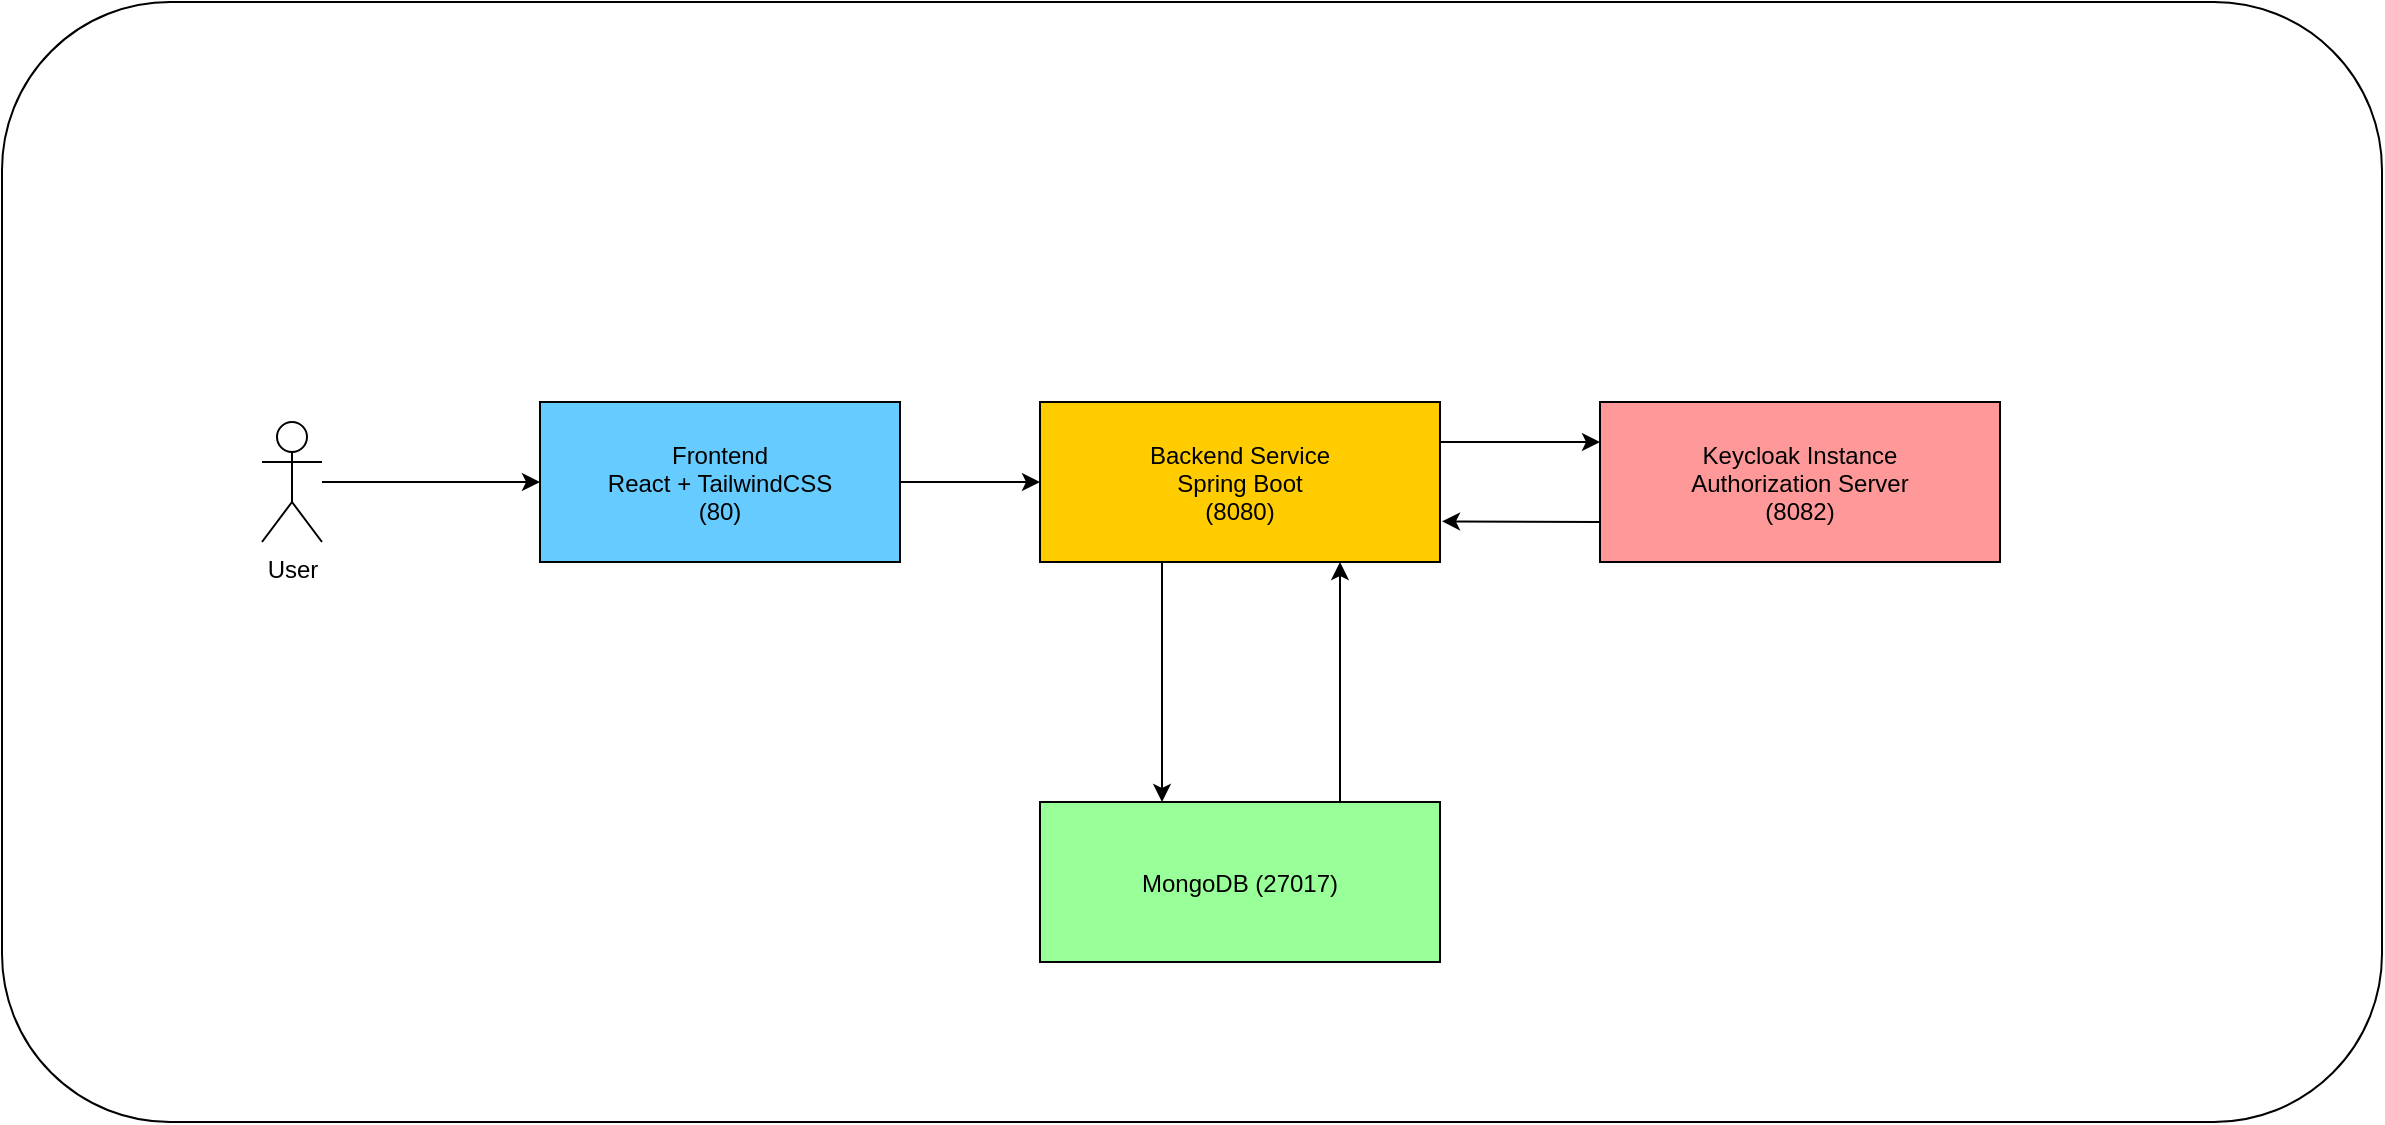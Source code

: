 <mxfile>
    <diagram id="be88aK_8NiFmp7I-nFF2" name="Page-1">
        <mxGraphModel dx="1581" dy="1719" grid="1" gridSize="10" guides="1" tooltips="1" connect="1" arrows="1" fold="1" page="1" pageScale="1" pageWidth="827" pageHeight="1169" math="0" shadow="0">
            <root>
                <mxCell id="0"/>
                <mxCell id="1" parent="0"/>
                <mxCell id="11" value="" style="rounded=1;whiteSpace=wrap;html=1;" parent="1" vertex="1">
                    <mxGeometry x="-290" y="-230" width="1190" height="560" as="geometry"/>
                </mxCell>
                <mxCell id="2" value="Backend Service &#xa;Spring Boot&#xa;(8080)" style="shape=rectangle;fillColor=#FFCC00;strokeColor=#000000;" parent="1" vertex="1">
                    <mxGeometry x="229" y="-30" width="200" height="80" as="geometry"/>
                </mxCell>
                <mxCell id="3" value="Frontend &#xa;React + TailwindCSS&#xa;(80)" style="shape=rectangle;fillColor=#66CCFF;strokeColor=#000000;" parent="1" vertex="1">
                    <mxGeometry x="-21" y="-30" width="180" height="80" as="geometry"/>
                </mxCell>
                <mxCell id="10" style="edgeStyle=none;html=1;exitX=0.75;exitY=0;exitDx=0;exitDy=0;entryX=0.75;entryY=1;entryDx=0;entryDy=0;" parent="1" source="4" target="2" edge="1">
                    <mxGeometry relative="1" as="geometry"/>
                </mxCell>
                <mxCell id="4" value="MongoDB (27017)" style="shape=rectangle;fillColor=#99FF99;strokeColor=#000000;" parent="1" vertex="1">
                    <mxGeometry x="229" y="170" width="200" height="80" as="geometry"/>
                </mxCell>
                <mxCell id="9" style="edgeStyle=none;html=1;exitX=0;exitY=0.75;exitDx=0;exitDy=0;" parent="1" source="5" edge="1">
                    <mxGeometry relative="1" as="geometry">
                        <mxPoint x="430" y="29.667" as="targetPoint"/>
                    </mxGeometry>
                </mxCell>
                <mxCell id="5" value="Keycloak Instance&#xa;Authorization Server&#xa;(8082)" style="shape=rectangle;fillColor=#FF9999;strokeColor=#000000;" parent="1" vertex="1">
                    <mxGeometry x="509" y="-30" width="200" height="80" as="geometry"/>
                </mxCell>
                <mxCell id="6" style="edgeStyle=elbowEdgeStyle;strokeColor=#000000;" parent="1" source="3" target="2" edge="1">
                    <mxGeometry relative="1" as="geometry"/>
                </mxCell>
                <mxCell id="7" style="edgeStyle=elbowEdgeStyle;strokeColor=#000000;" parent="1" source="2" target="4" edge="1">
                    <mxGeometry relative="1" as="geometry">
                        <Array as="points">
                            <mxPoint x="290" y="80"/>
                        </Array>
                    </mxGeometry>
                </mxCell>
                <mxCell id="8" style="edgeStyle=elbowEdgeStyle;strokeColor=#000000;" parent="1" source="2" target="5" edge="1">
                    <mxGeometry relative="1" as="geometry">
                        <Array as="points">
                            <mxPoint x="470" y="-10"/>
                        </Array>
                    </mxGeometry>
                </mxCell>
                <mxCell id="13" value="" style="edgeStyle=none;html=1;" parent="1" source="12" target="3" edge="1">
                    <mxGeometry relative="1" as="geometry"/>
                </mxCell>
                <mxCell id="12" value="User&lt;div&gt;&lt;br&gt;&lt;/div&gt;" style="shape=umlActor;verticalLabelPosition=bottom;verticalAlign=top;html=1;outlineConnect=0;" parent="1" vertex="1">
                    <mxGeometry x="-160" y="-20" width="30" height="60" as="geometry"/>
                </mxCell>
            </root>
        </mxGraphModel>
    </diagram>
</mxfile>